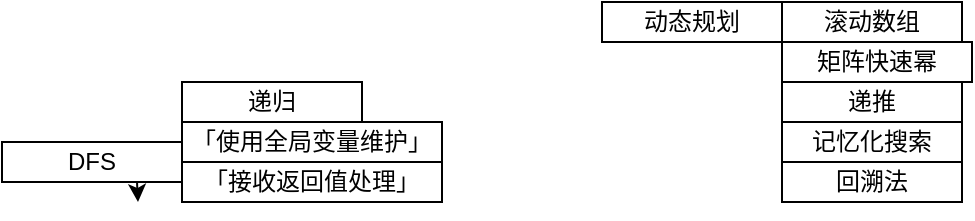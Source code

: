 <mxfile version="15.2.9" type="github">
  <diagram id="0eyIXrqEur6M5B3SNlI4" name="Page-1">
    <mxGraphModel dx="946" dy="504" grid="1" gridSize="10" guides="1" tooltips="1" connect="1" arrows="1" fold="1" page="1" pageScale="1" pageWidth="850" pageHeight="1100" math="0" shadow="0">
      <root>
        <mxCell id="0" />
        <mxCell id="1" parent="0" />
        <mxCell id="M-JTVr3IvrJMsVHU7rY0-1" value="记忆化搜索" style="rounded=0;whiteSpace=wrap;html=1;" vertex="1" parent="1">
          <mxGeometry x="480" y="320" width="90" height="20" as="geometry" />
        </mxCell>
        <mxCell id="M-JTVr3IvrJMsVHU7rY0-2" value="递归&lt;span style=&quot;color: rgba(0 , 0 , 0 , 0) ; font-family: monospace ; font-size: 0px&quot;&gt;%3CmxGraphModel%3E%3Croot%3E%3CmxCell%20id%3D%220%22%2F%3E%3CmxCell%20id%3D%221%22%20parent%3D%220%22%2F%3E%3CmxCell%20id%3D%222%22%20value%3D%22%E8%AE%B0%E5%BF%86%E5%8C%96%E6%90%9C%E7%B4%A2%22%20style%3D%22rounded%3D0%3BwhiteSpace%3Dwrap%3Bhtml%3D1%3B%22%20vertex%3D%221%22%20parent%3D%221%22%3E%3CmxGeometry%20x%3D%22180%22%20y%3D%22130%22%20width%3D%2290%22%20height%3D%2220%22%20as%3D%22geometry%22%2F%3E%3C%2FmxCell%3E%3C%2Froot%3E%3C%2FmxGraphModel%3E&lt;/span&gt;&lt;span style=&quot;color: rgba(0 , 0 , 0 , 0) ; font-family: monospace ; font-size: 0px&quot;&gt;%3CmxGraphModel%3E%3Croot%3E%3CmxCell%20id%3D%220%22%2F%3E%3CmxCell%20id%3D%221%22%20parent%3D%220%22%2F%3E%3CmxCell%20id%3D%222%22%20value%3D%22%E8%AE%B0%E5%BF%86%E5%8C%96%E6%90%9C%E7%B4%A2%22%20style%3D%22rounded%3D0%3BwhiteSpace%3Dwrap%3Bhtml%3D1%3B%22%20vertex%3D%221%22%20parent%3D%221%22%3E%3CmxGeometry%20x%3D%22180%22%20y%3D%22130%22%20width%3D%2290%22%20height%3D%2220%22%20as%3D%22geometry%22%2F%3E%3C%2FmxCell%3E%3C%2Froot%3E%3C%2FmxGraphModel%3E&lt;/span&gt;&lt;span style=&quot;color: rgba(0 , 0 , 0 , 0) ; font-family: monospace ; font-size: 0px&quot;&gt;%3CmxGraphModel%3E%3Croot%3E%3CmxCell%20id%3D%220%22%2F%3E%3CmxCell%20id%3D%221%22%20parent%3D%220%22%2F%3E%3CmxCell%20id%3D%222%22%20value%3D%22%E8%AE%B0%E5%BF%86%E5%8C%96%E6%90%9C%E7%B4%A2%22%20style%3D%22rounded%3D0%3BwhiteSpace%3Dwrap%3Bhtml%3D1%3B%22%20vertex%3D%221%22%20parent%3D%221%22%3E%3CmxGeometry%20x%3D%22180%22%20y%3D%22130%22%20width%3D%2290%22%20height%3D%2220%22%20as%3D%22geometry%22%2F%3E%3C%2FmxCell%3E%3C%2Froot%3E%3C%2FmxGraphModel%3E&lt;/span&gt;" style="rounded=0;whiteSpace=wrap;html=1;" vertex="1" parent="1">
          <mxGeometry x="180" y="300" width="90" height="20" as="geometry" />
        </mxCell>
        <mxCell id="M-JTVr3IvrJMsVHU7rY0-4" value="滚动数组" style="rounded=0;whiteSpace=wrap;html=1;" vertex="1" parent="1">
          <mxGeometry x="480" y="260" width="90" height="20" as="geometry" />
        </mxCell>
        <mxCell id="M-JTVr3IvrJMsVHU7rY0-5" value="回溯法" style="rounded=0;whiteSpace=wrap;html=1;" vertex="1" parent="1">
          <mxGeometry x="480" y="340" width="90" height="20" as="geometry" />
        </mxCell>
        <mxCell id="M-JTVr3IvrJMsVHU7rY0-6" value="动态规划" style="rounded=0;whiteSpace=wrap;html=1;" vertex="1" parent="1">
          <mxGeometry x="390" y="260" width="90" height="20" as="geometry" />
        </mxCell>
        <mxCell id="M-JTVr3IvrJMsVHU7rY0-13" value="" style="group" vertex="1" connectable="0" parent="1">
          <mxGeometry x="90" y="320" width="220" height="40" as="geometry" />
        </mxCell>
        <mxCell id="M-JTVr3IvrJMsVHU7rY0-12" style="edgeStyle=orthogonalEdgeStyle;rounded=0;orthogonalLoop=1;jettySize=auto;html=1;exitX=0.75;exitY=1;exitDx=0;exitDy=0;" edge="1" parent="M-JTVr3IvrJMsVHU7rY0-13" source="M-JTVr3IvrJMsVHU7rY0-3">
          <mxGeometry relative="1" as="geometry">
            <mxPoint x="68" y="40" as="targetPoint" />
          </mxGeometry>
        </mxCell>
        <mxCell id="M-JTVr3IvrJMsVHU7rY0-3" value="DFS&lt;span style=&quot;color: rgba(0 , 0 , 0 , 0) ; font-family: monospace ; font-size: 0px&quot;&gt;%3CmxGraphModel%3E%3Croot%3E%3CmxCell%20id%3D%220%22%2F%3E%3CmxCell%20id%3D%221%22%20parent%3D%220%22%2F%3E%3CmxCell%20id%3D%222%22%20value%3D%22%E9%80%92%E5%BD%92%26lt%3Bspan%20style%3D%26quot%3Bcolor%3A%20rgba(0%20%2C%200%20%2C%200%20%2C%200)%20%3B%20font-family%3A%20monospace%20%3B%20font-size%3A%200px%26quot%3B%26gt%3B%253CmxGraphModel%253E%253Croot%253E%253CmxCell%2520id%253D%25220%2522%252F%253E%253CmxCell%2520id%253D%25221%2522%2520parent%253D%25220%2522%252F%253E%253CmxCell%2520id%253D%25222%2522%2520value%253D%2522%25E8%25AE%25B0%25E5%25BF%2586%25E5%258C%2596%25E6%2590%259C%25E7%25B4%25A2%2522%2520style%253D%2522rounded%253D0%253BwhiteSpace%253Dwrap%253Bhtml%253D1%253B%2522%2520vertex%253D%25221%2522%2520parent%253D%25221%2522%253E%253CmxGeometry%2520x%253D%2522180%2522%2520y%253D%2522130%2522%2520width%253D%252290%2522%2520height%253D%252220%2522%2520as%253D%2522geometry%2522%252F%253E%253C%252FmxCell%253E%253C%252Froot%253E%253C%252FmxGraphModel%253E%26lt%3B%2Fspan%26gt%3B%26lt%3Bspan%20style%3D%26quot%3Bcolor%3A%20rgba(0%20%2C%200%20%2C%200%20%2C%200)%20%3B%20font-family%3A%20monospace%20%3B%20font-size%3A%200px%26quot%3B%26gt%3B%253CmxGraphModel%253E%253Croot%253E%253CmxCell%2520id%253D%25220%2522%252F%253E%253CmxCell%2520id%253D%25221%2522%2520parent%253D%25220%2522%252F%253E%253CmxCell%2520id%253D%25222%2522%2520value%253D%2522%25E8%25AE%25B0%25E5%25BF%2586%25E5%258C%2596%25E6%2590%259C%25E7%25B4%25A2%2522%2520style%253D%2522rounded%253D0%253BwhiteSpace%253Dwrap%253Bhtml%253D1%253B%2522%2520vertex%253D%25221%2522%2520parent%253D%25221%2522%253E%253CmxGeometry%2520x%253D%2522180%2522%2520y%253D%2522130%2522%2520width%253D%252290%2522%2520height%253D%252220%2522%2520as%253D%2522geometry%2522%252F%253E%253C%252FmxCell%253E%253C%252Froot%253E%253C%252FmxGraphModel%253E%26lt%3B%2Fspan%26gt%3B%26lt%3Bspan%20style%3D%26quot%3Bcolor%3A%20rgba(0%20%2C%200%20%2C%200%20%2C%200)%20%3B%20font-family%3A%20monospace%20%3B%20font-size%3A%200px%26quot%3B%26gt%3B%253CmxGraphModel%253E%253Croot%253E%253CmxCell%2520id%253D%25220%2522%252F%253E%253CmxCell%2520id%253D%25221%2522%2520parent%253D%25220%2522%252F%253E%253CmxCell%2520id%253D%25222%2522%2520value%253D%2522%25E8%25AE%25B0%25E5%25BF%2586%25E5%258C%2596%25E6%2590%259C%25E7%25B4%25A2%2522%2520style%253D%2522rounded%253D0%253BwhiteSpace%253Dwrap%253Bhtml%253D1%253B%2522%2520vertex%253D%25221%2522%2520parent%253D%25221%2522%253E%253CmxGeometry%2520x%253D%2522180%2522%2520y%253D%2522130%2522%2520width%253D%252290%2522%2520height%253D%252220%2522%2520as%253D%2522geometry%2522%252F%253E%253C%252FmxCell%253E%253C%252Froot%253E%253C%252FmxGraphModel%253E%26lt%3B%2Fspan%26gt%3B%22%20style%3D%22rounded%3D0%3BwhiteSpace%3Dwrap%3Bhtml%3D1%3B%22%20vertex%3D%221%22%20parent%3D%221%22%3E%3CmxGeometry%20x%3D%22220%22%20y%3D%22240%22%20width%3D%2290%22%20height%3D%2220%22%20as%3D%22geometry%22%2F%3E%3C%2FmxCell%3E%3C%2Froot%3E%3C%2FmxGraphModel%3E&lt;/span&gt;" style="rounded=0;whiteSpace=wrap;html=1;" vertex="1" parent="M-JTVr3IvrJMsVHU7rY0-13">
          <mxGeometry y="10" width="90" height="20" as="geometry" />
        </mxCell>
        <mxCell id="M-JTVr3IvrJMsVHU7rY0-7" value="&lt;span&gt;「使用全局变量维护」&lt;/span&gt;" style="rounded=0;whiteSpace=wrap;html=1;" vertex="1" parent="M-JTVr3IvrJMsVHU7rY0-13">
          <mxGeometry x="90" width="130" height="20" as="geometry" />
        </mxCell>
        <mxCell id="M-JTVr3IvrJMsVHU7rY0-11" value="&lt;span&gt;「接收返回值处理」&lt;/span&gt;" style="rounded=0;whiteSpace=wrap;html=1;" vertex="1" parent="M-JTVr3IvrJMsVHU7rY0-13">
          <mxGeometry x="90" y="20" width="130" height="20" as="geometry" />
        </mxCell>
        <mxCell id="M-JTVr3IvrJMsVHU7rY0-14" value="&lt;meta charset=&quot;utf-8&quot;&gt;&lt;span style=&quot;&quot;&gt;矩阵快速幂&lt;/span&gt;" style="rounded=0;whiteSpace=wrap;html=1;" vertex="1" parent="1">
          <mxGeometry x="480" y="280" width="95" height="20" as="geometry" />
        </mxCell>
        <mxCell id="M-JTVr3IvrJMsVHU7rY0-16" value="递推" style="rounded=0;whiteSpace=wrap;html=1;" vertex="1" parent="1">
          <mxGeometry x="480" y="300" width="90" height="20" as="geometry" />
        </mxCell>
      </root>
    </mxGraphModel>
  </diagram>
</mxfile>
